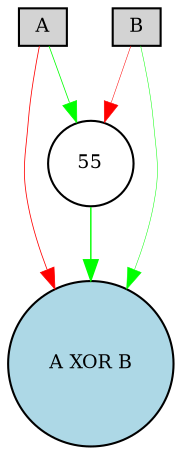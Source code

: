 digraph {
	node [fontsize=9 height=0.2 shape=circle width=0.2]
	A [fillcolor=lightgray shape=box style=filled]
	B [fillcolor=lightgray shape=box style=filled]
	"A XOR B" [fillcolor=lightblue style=filled]
	55 [fillcolor=white style=filled]
	B -> 55 [color=red penwidth=0.24069555825306987 style=solid]
	55 -> "A XOR B" [color=green penwidth=0.6792937401289231 style=solid]
	A -> 55 [color=green penwidth=0.3749425972334647 style=solid]
	A -> "A XOR B" [color=red penwidth=0.3809692123080698 style=solid]
	B -> "A XOR B" [color=green penwidth=0.2355522860377106 style=solid]
}
